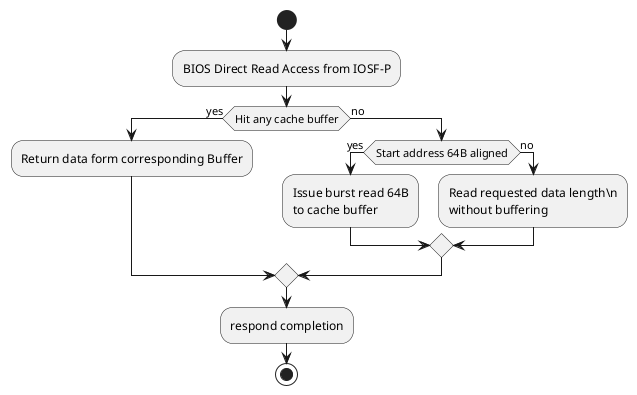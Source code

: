 @startuml multi_line_cache

start
:BIOS Direct Read Access from IOSF-P;
if (Hit any cache buffer) then (yes)
    :Return data form corresponding Buffer;
else (no)
    if (Start address 64B aligned) then (yes)
        :Issue burst read 64B\nto cache buffer;
    else (no)
        :Read requested data length\n
        without buffering;
    endif
endif
:respond completion;
stop

@enduml

@startuml simplified_pref

start
:BIOS Direct Read Access from IOSF-P;
if (Hit any prefetch buffer) then (yes)
    :Return data form Buffer;
else (no)
    if (Start address 64B aligned) then (yes)
        :Issue burst read 64B\nto prefetch buffer;
        partition evt {
            :post event to read next\n64B data chaunk;
        }
    else (no)
        :Read requested data length\n
        without buffering;
    endif
endif
:respond completion;
stop

@enduml
